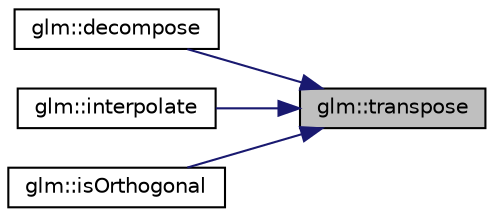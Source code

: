 digraph "glm::transpose"
{
 // LATEX_PDF_SIZE
  edge [fontname="Helvetica",fontsize="10",labelfontname="Helvetica",labelfontsize="10"];
  node [fontname="Helvetica",fontsize="10",shape=record];
  rankdir="RL";
  Node1 [label="glm::transpose",height=0.2,width=0.4,color="black", fillcolor="grey75", style="filled", fontcolor="black",tooltip=" "];
  Node1 -> Node2 [dir="back",color="midnightblue",fontsize="10",style="solid",fontname="Helvetica"];
  Node2 [label="glm::decompose",height=0.2,width=0.4,color="black", fillcolor="white", style="filled",URL="$group__gtx__matrix__decompose.html#ga0f1245817507156b337798a253577c8b",tooltip=" "];
  Node1 -> Node3 [dir="back",color="midnightblue",fontsize="10",style="solid",fontname="Helvetica"];
  Node3 [label="glm::interpolate",height=0.2,width=0.4,color="black", fillcolor="white", style="filled",URL="$group__gtx__matrix__interpolation.html#ga45099a92c5c704503565619ac2bcd5c6",tooltip=" "];
  Node1 -> Node4 [dir="back",color="midnightblue",fontsize="10",style="solid",fontname="Helvetica"];
  Node4 [label="glm::isOrthogonal",height=0.2,width=0.4,color="black", fillcolor="white", style="filled",URL="$group__gtx__matrix__query.html#gab2cb5d23df77b4e4e63ad2965acd31b3",tooltip=" "];
}
